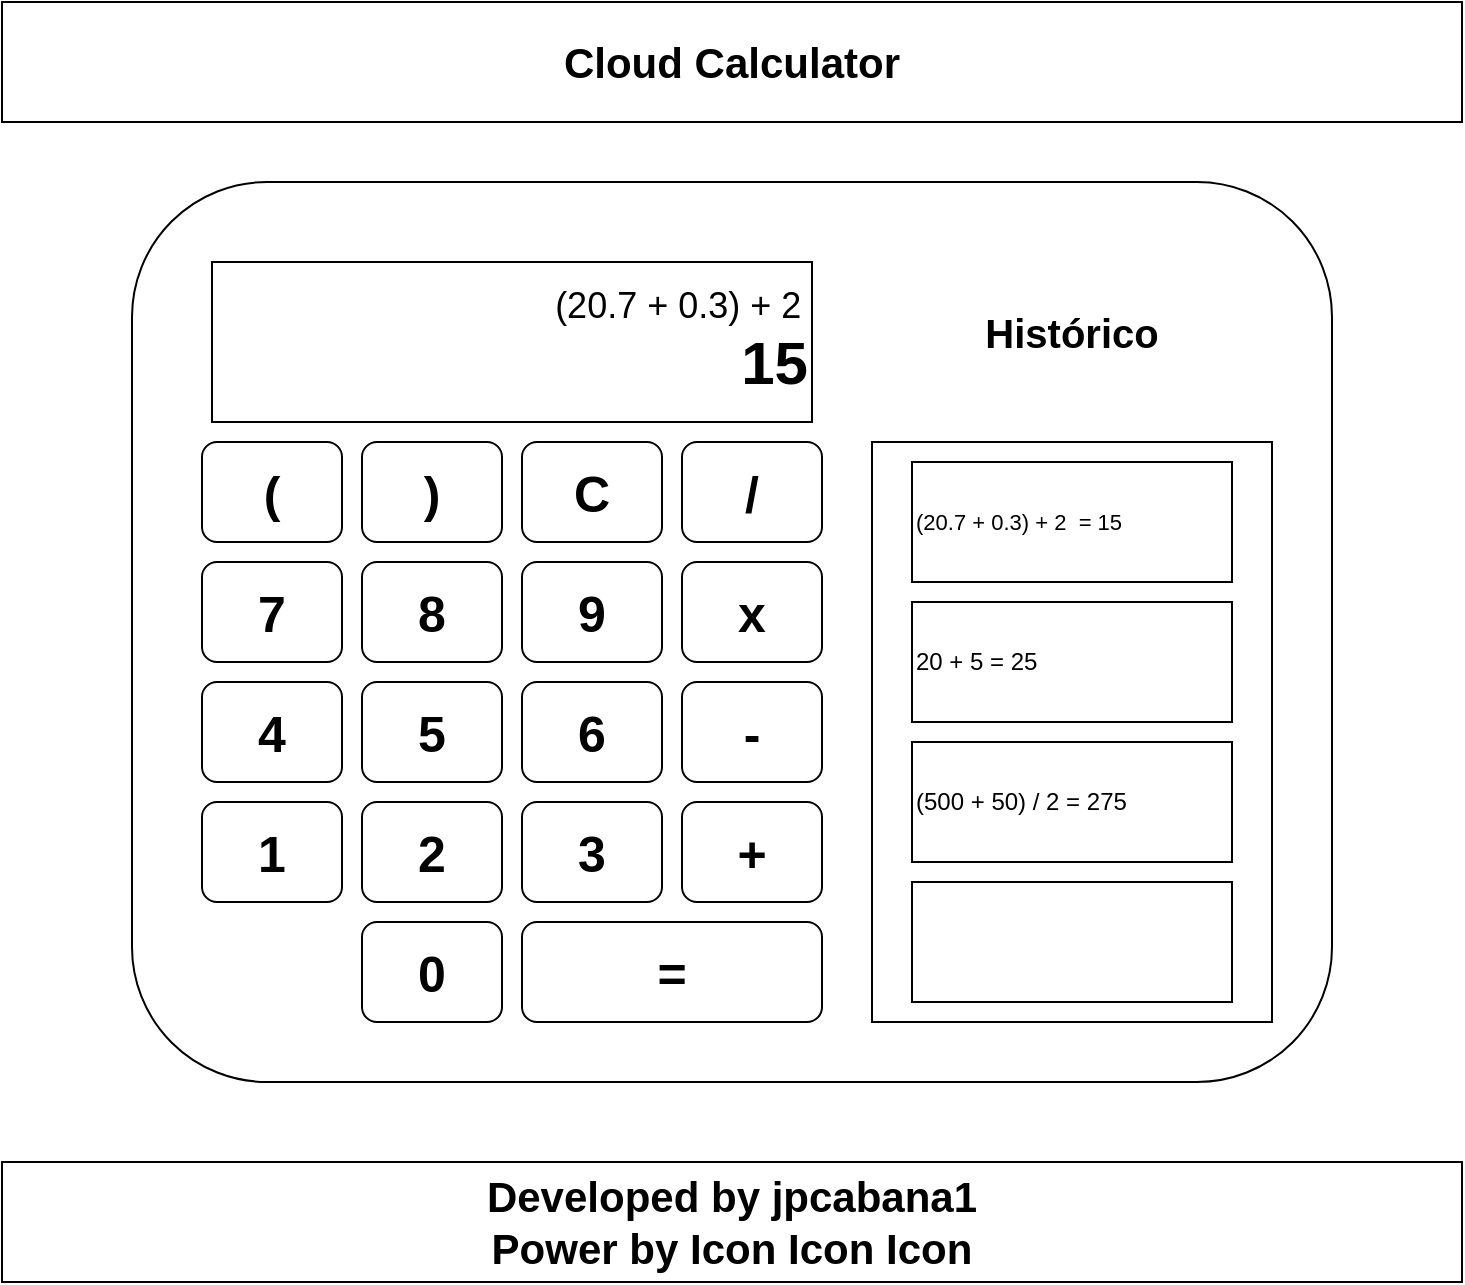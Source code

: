 <mxfile version="14.1.8" type="device"><diagram id="MBzpp5uJkMfuaor0UkfW" name="Page-1"><mxGraphModel dx="981" dy="567" grid="1" gridSize="10" guides="1" tooltips="1" connect="1" arrows="1" fold="1" page="1" pageScale="1" pageWidth="850" pageHeight="1100" math="0" shadow="0"><root><mxCell id="0"/><mxCell id="1" parent="0"/><mxCell id="PHqHP9VEl9VrcavA1sFu-1" value="" style="rounded=1;whiteSpace=wrap;html=1;" parent="1" vertex="1"><mxGeometry x="180" y="190" width="600" height="450" as="geometry"/></mxCell><mxCell id="PHqHP9VEl9VrcavA1sFu-2" value="&lt;b&gt;&lt;font style=&quot;font-size: 25px&quot;&gt;7&lt;/font&gt;&lt;/b&gt;" style="rounded=1;whiteSpace=wrap;html=1;" parent="1" vertex="1"><mxGeometry x="215" y="380" width="70" height="50" as="geometry"/></mxCell><mxCell id="PHqHP9VEl9VrcavA1sFu-4" value="&lt;b&gt;&lt;font style=&quot;font-size: 25px&quot;&gt;8&lt;/font&gt;&lt;/b&gt;" style="rounded=1;whiteSpace=wrap;html=1;" parent="1" vertex="1"><mxGeometry x="295" y="380" width="70" height="50" as="geometry"/></mxCell><mxCell id="PHqHP9VEl9VrcavA1sFu-5" value="&lt;b&gt;&lt;font style=&quot;font-size: 25px&quot;&gt;9&lt;/font&gt;&lt;/b&gt;" style="rounded=1;whiteSpace=wrap;html=1;" parent="1" vertex="1"><mxGeometry x="375" y="380" width="70" height="50" as="geometry"/></mxCell><mxCell id="PHqHP9VEl9VrcavA1sFu-6" value="&lt;b&gt;&lt;font style=&quot;font-size: 25px&quot;&gt;4&lt;/font&gt;&lt;/b&gt;" style="rounded=1;whiteSpace=wrap;html=1;" parent="1" vertex="1"><mxGeometry x="215" y="440" width="70" height="50" as="geometry"/></mxCell><mxCell id="PHqHP9VEl9VrcavA1sFu-7" value="&lt;b&gt;&lt;font style=&quot;font-size: 25px&quot;&gt;5&lt;/font&gt;&lt;/b&gt;" style="rounded=1;whiteSpace=wrap;html=1;" parent="1" vertex="1"><mxGeometry x="295" y="440" width="70" height="50" as="geometry"/></mxCell><mxCell id="PHqHP9VEl9VrcavA1sFu-8" value="&lt;b&gt;&lt;font style=&quot;font-size: 25px&quot;&gt;6&lt;/font&gt;&lt;/b&gt;" style="rounded=1;whiteSpace=wrap;html=1;" parent="1" vertex="1"><mxGeometry x="375" y="440" width="70" height="50" as="geometry"/></mxCell><mxCell id="PHqHP9VEl9VrcavA1sFu-9" value="&lt;b&gt;&lt;font style=&quot;font-size: 25px&quot;&gt;1&lt;/font&gt;&lt;/b&gt;" style="rounded=1;whiteSpace=wrap;html=1;" parent="1" vertex="1"><mxGeometry x="215" y="500" width="70" height="50" as="geometry"/></mxCell><mxCell id="PHqHP9VEl9VrcavA1sFu-10" value="&lt;b&gt;&lt;font style=&quot;font-size: 25px&quot;&gt;2&lt;/font&gt;&lt;/b&gt;" style="rounded=1;whiteSpace=wrap;html=1;" parent="1" vertex="1"><mxGeometry x="295" y="500" width="70" height="50" as="geometry"/></mxCell><mxCell id="PHqHP9VEl9VrcavA1sFu-11" value="&lt;b&gt;&lt;font style=&quot;font-size: 25px&quot;&gt;3&lt;/font&gt;&lt;/b&gt;" style="rounded=1;whiteSpace=wrap;html=1;" parent="1" vertex="1"><mxGeometry x="375" y="500" width="70" height="50" as="geometry"/></mxCell><mxCell id="PHqHP9VEl9VrcavA1sFu-12" value="&lt;b&gt;&lt;font style=&quot;font-size: 25px&quot;&gt;0&lt;/font&gt;&lt;/b&gt;" style="rounded=1;whiteSpace=wrap;html=1;" parent="1" vertex="1"><mxGeometry x="295" y="560" width="70" height="50" as="geometry"/></mxCell><mxCell id="PHqHP9VEl9VrcavA1sFu-13" value="&lt;b&gt;&lt;font style=&quot;font-size: 25px&quot;&gt;/&lt;/font&gt;&lt;/b&gt;" style="rounded=1;whiteSpace=wrap;html=1;" parent="1" vertex="1"><mxGeometry x="455" y="320" width="70" height="50" as="geometry"/></mxCell><mxCell id="PHqHP9VEl9VrcavA1sFu-14" value="&lt;b&gt;&lt;font style=&quot;font-size: 25px&quot;&gt;x&lt;/font&gt;&lt;/b&gt;" style="rounded=1;whiteSpace=wrap;html=1;" parent="1" vertex="1"><mxGeometry x="455" y="380" width="70" height="50" as="geometry"/></mxCell><mxCell id="PHqHP9VEl9VrcavA1sFu-15" value="&lt;b&gt;&lt;font style=&quot;font-size: 25px&quot;&gt;-&lt;/font&gt;&lt;/b&gt;" style="rounded=1;whiteSpace=wrap;html=1;" parent="1" vertex="1"><mxGeometry x="455" y="440" width="70" height="50" as="geometry"/></mxCell><mxCell id="PHqHP9VEl9VrcavA1sFu-16" value="&lt;b&gt;&lt;font style=&quot;font-size: 25px&quot;&gt;+&lt;/font&gt;&lt;/b&gt;" style="rounded=1;whiteSpace=wrap;html=1;" parent="1" vertex="1"><mxGeometry x="455" y="500" width="70" height="50" as="geometry"/></mxCell><mxCell id="PHqHP9VEl9VrcavA1sFu-17" value="&lt;span style=&quot;font-size: 25px&quot;&gt;&lt;b&gt;(&lt;/b&gt;&lt;/span&gt;" style="rounded=1;whiteSpace=wrap;html=1;" parent="1" vertex="1"><mxGeometry x="215" y="320" width="70" height="50" as="geometry"/></mxCell><mxCell id="PHqHP9VEl9VrcavA1sFu-18" value="&lt;b&gt;&lt;font style=&quot;font-size: 25px&quot;&gt;)&lt;/font&gt;&lt;/b&gt;" style="rounded=1;whiteSpace=wrap;html=1;" parent="1" vertex="1"><mxGeometry x="295" y="320" width="70" height="50" as="geometry"/></mxCell><mxCell id="PHqHP9VEl9VrcavA1sFu-19" value="&lt;b&gt;&lt;font style=&quot;font-size: 25px&quot;&gt;C&lt;/font&gt;&lt;/b&gt;" style="rounded=1;whiteSpace=wrap;html=1;" parent="1" vertex="1"><mxGeometry x="375" y="320" width="70" height="50" as="geometry"/></mxCell><mxCell id="PHqHP9VEl9VrcavA1sFu-20" value="&lt;b&gt;&lt;font style=&quot;font-size: 25px&quot;&gt;=&lt;/font&gt;&lt;/b&gt;" style="rounded=1;whiteSpace=wrap;html=1;" parent="1" vertex="1"><mxGeometry x="375" y="560" width="150" height="50" as="geometry"/></mxCell><mxCell id="PHqHP9VEl9VrcavA1sFu-21" value="&lt;font style=&quot;font-size: 18px&quot;&gt;(20.7 + 0.3) + 2&lt;/font&gt;&amp;nbsp;&lt;br&gt;&lt;b&gt;&lt;font style=&quot;font-size: 30px&quot;&gt;15&lt;/font&gt;&lt;/b&gt;" style="rounded=0;whiteSpace=wrap;html=1;align=right;" parent="1" vertex="1"><mxGeometry x="220" y="230" width="300" height="80" as="geometry"/></mxCell><mxCell id="PHqHP9VEl9VrcavA1sFu-23" value="" style="rounded=0;whiteSpace=wrap;html=1;" parent="1" vertex="1"><mxGeometry x="550" y="320" width="200" height="290" as="geometry"/></mxCell><mxCell id="PHqHP9VEl9VrcavA1sFu-24" value="&lt;b&gt;&lt;font style=&quot;font-size: 20px&quot;&gt;Histórico&lt;/font&gt;&lt;/b&gt;" style="text;html=1;strokeColor=none;fillColor=none;align=center;verticalAlign=middle;whiteSpace=wrap;rounded=0;" parent="1" vertex="1"><mxGeometry x="550" y="230" width="200" height="70" as="geometry"/></mxCell><mxCell id="PHqHP9VEl9VrcavA1sFu-25" value="&lt;font style=&quot;font-size: 11px&quot;&gt;&lt;font style=&quot;font-size: 11px&quot;&gt;(20.7 + 0.3) + 2&lt;/font&gt;&lt;span&gt;&amp;nbsp; = 15&lt;/span&gt;&lt;/font&gt;" style="rounded=0;whiteSpace=wrap;html=1;align=left;" parent="1" vertex="1"><mxGeometry x="570" y="330" width="160" height="60" as="geometry"/></mxCell><mxCell id="PHqHP9VEl9VrcavA1sFu-26" value="20 + 5 = 25" style="rounded=0;whiteSpace=wrap;html=1;align=left;" parent="1" vertex="1"><mxGeometry x="570" y="400" width="160" height="60" as="geometry"/></mxCell><mxCell id="PHqHP9VEl9VrcavA1sFu-27" value="(500 + 50) / 2 = 275" style="rounded=0;whiteSpace=wrap;html=1;align=left;" parent="1" vertex="1"><mxGeometry x="570" y="470" width="160" height="60" as="geometry"/></mxCell><mxCell id="PHqHP9VEl9VrcavA1sFu-28" value="&lt;span style=&quot;color: rgba(0 , 0 , 0 , 0) ; font-family: monospace ; font-size: 0px&quot;&gt;%3CmxGraphModel%3E%3Croot%3E%3CmxCell%20id%3D%220%22%2F%3E%3CmxCell%20id%3D%221%22%20parent%3D%220%22%2F%3E%3CmxCell%20id%3D%222%22%20value%3D%22%22%20style%3D%22rounded%3D0%3BwhiteSpace%3Dwrap%3Bhtml%3D1%3B%22%20vertex%3D%221%22%20parent%3D%221%22%3E%3CmxGeometry%20x%3D%22570%22%20y%3D%22400%22%20width%3D%22160%22%20height%3D%2260%22%20as%3D%22geometry%22%2F%3E%3C%2FmxCell%3E%3C%2Froot%3E%3C%2FmxGraphModel%3E&lt;/span&gt;" style="rounded=0;whiteSpace=wrap;html=1;" parent="1" vertex="1"><mxGeometry x="570" y="540" width="160" height="60" as="geometry"/></mxCell><mxCell id="PHqHP9VEl9VrcavA1sFu-30" value="&lt;b&gt;&lt;font style=&quot;font-size: 21px&quot;&gt;Cloud Calculator&lt;/font&gt;&lt;/b&gt;" style="rounded=0;whiteSpace=wrap;html=1;align=center;" parent="1" vertex="1"><mxGeometry x="115" y="100" width="730" height="60" as="geometry"/></mxCell><mxCell id="PHqHP9VEl9VrcavA1sFu-31" value="&lt;span style=&quot;font-size: 21px&quot;&gt;&lt;b&gt;Developed by jpcabana1&lt;br&gt;Power by Icon&amp;nbsp;&lt;/b&gt;&lt;/span&gt;&lt;b style=&quot;font-size: 21px&quot;&gt;Icon&amp;nbsp;&lt;/b&gt;&lt;b style=&quot;font-size: 21px&quot;&gt;Icon&lt;/b&gt;&lt;span style=&quot;font-size: 21px&quot;&gt;&lt;b&gt;&lt;br&gt;&lt;/b&gt;&lt;/span&gt;" style="rounded=0;whiteSpace=wrap;html=1;align=center;" parent="1" vertex="1"><mxGeometry x="115" y="680" width="730" height="60" as="geometry"/></mxCell></root></mxGraphModel></diagram></mxfile>